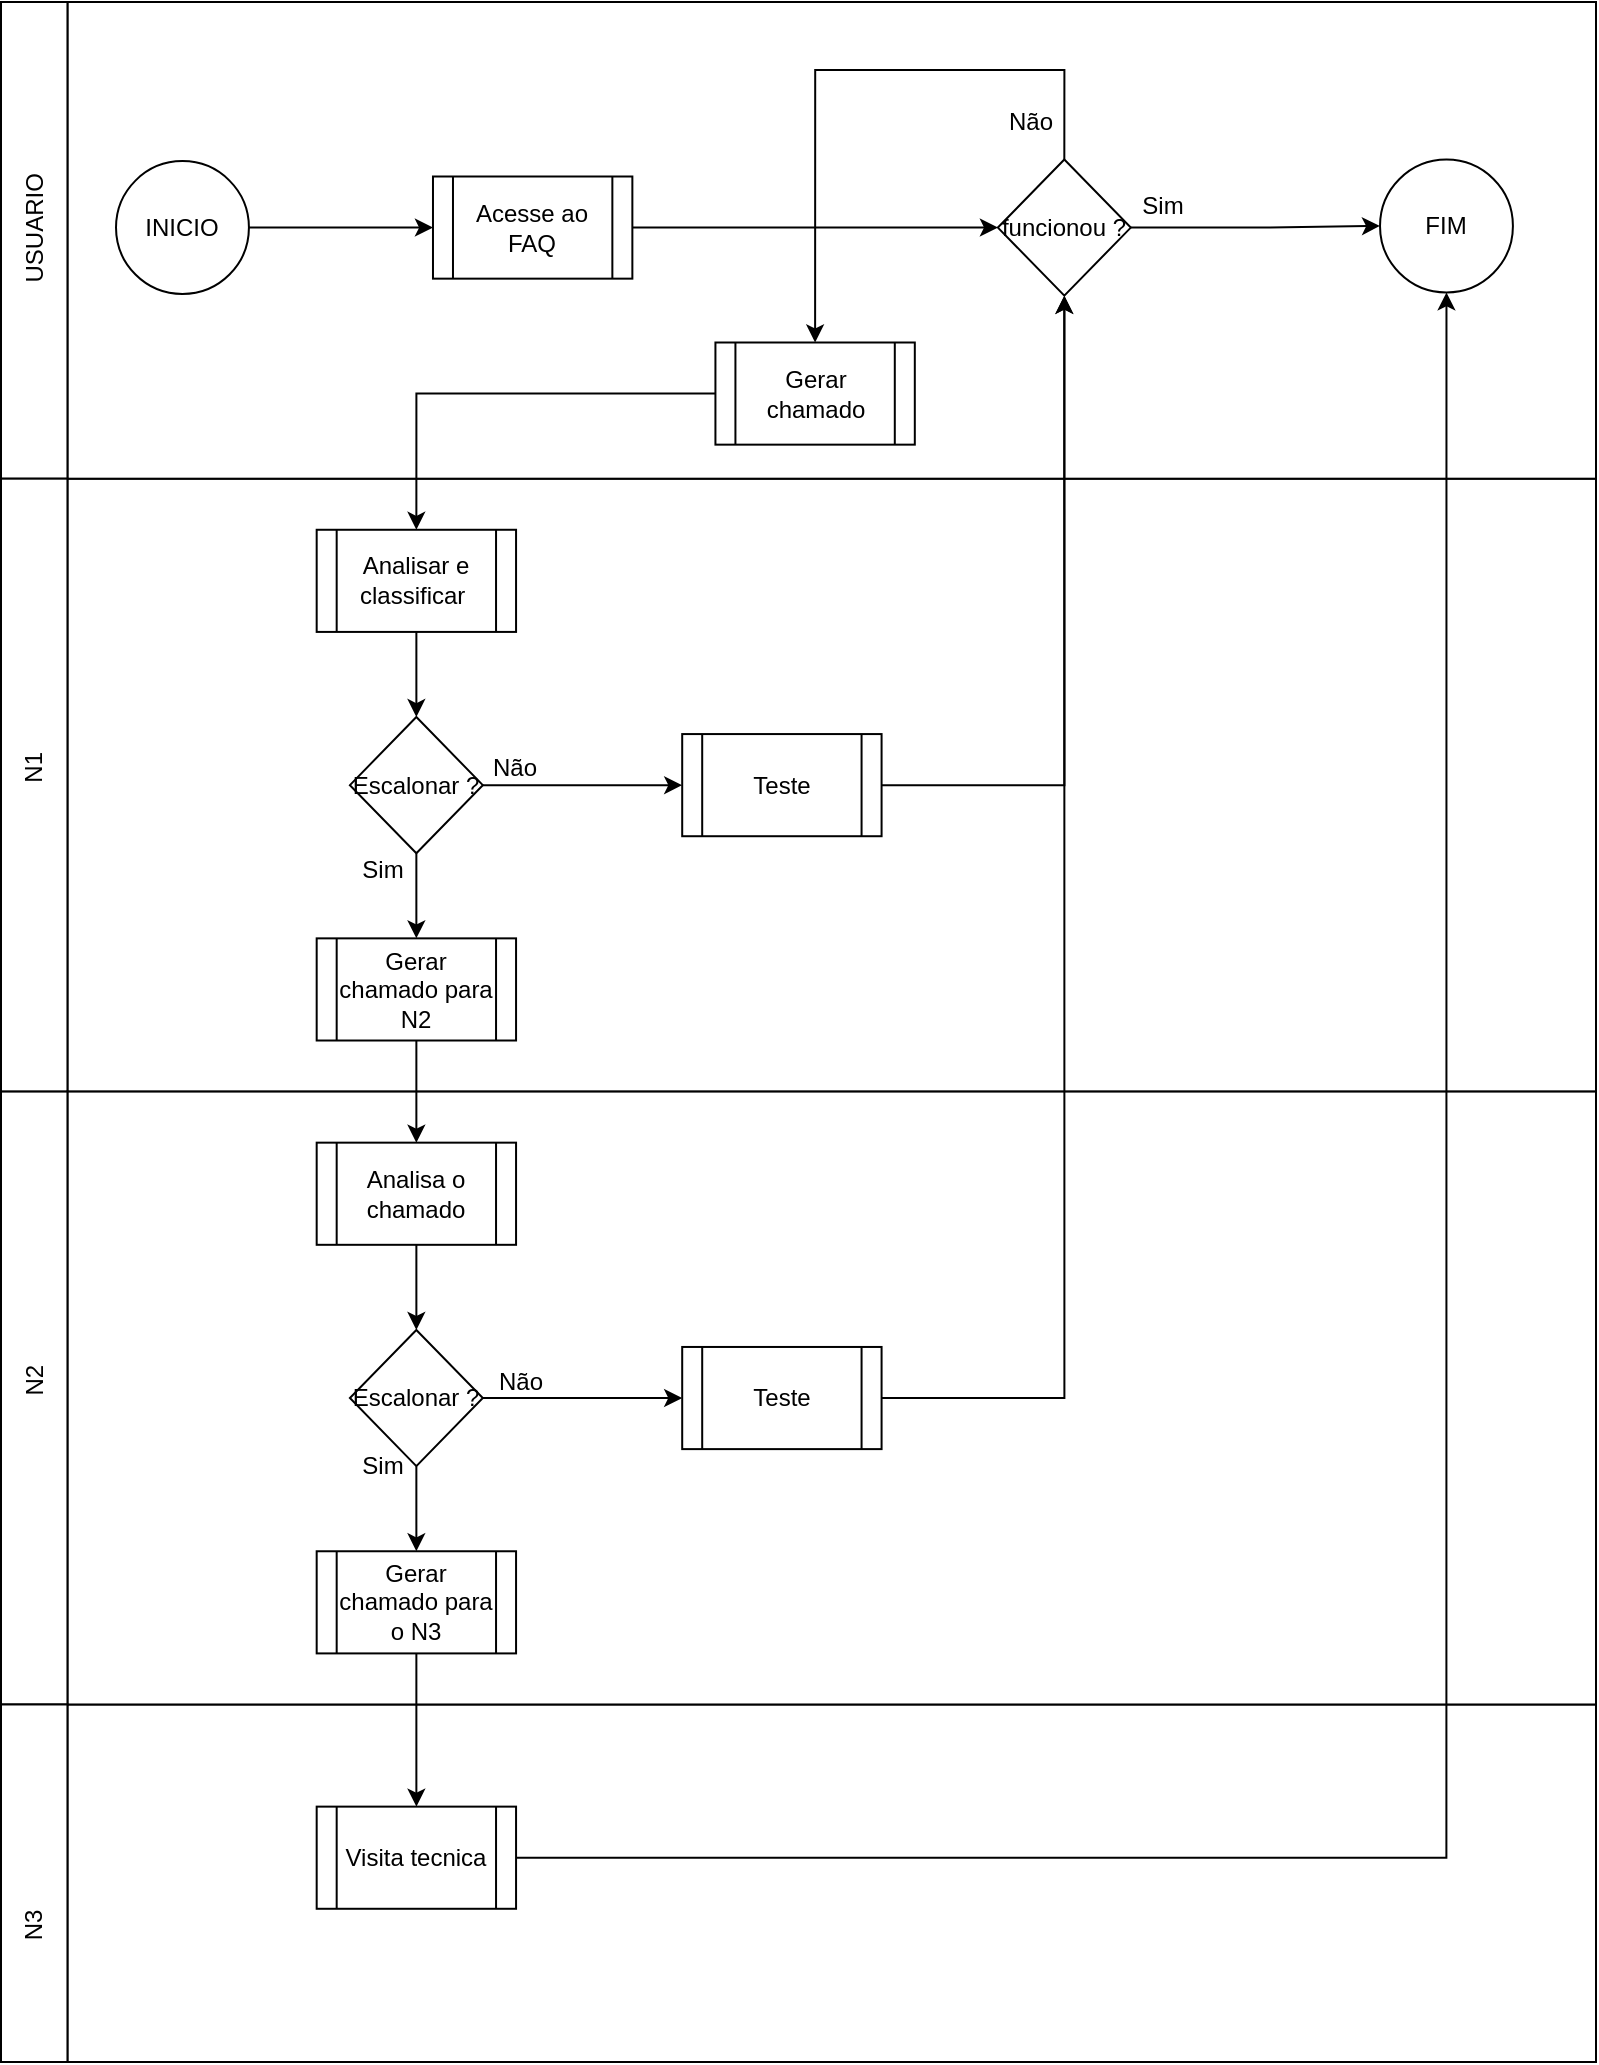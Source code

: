 <mxfile version="13.7.9" type="device"><diagram id="N1S4OgXyi4jSH0serEFk" name="Page-1"><mxGraphModel dx="1221" dy="722" grid="1" gridSize="10" guides="1" tooltips="1" connect="1" arrows="1" fold="1" page="1" pageScale="1" pageWidth="827" pageHeight="1169" math="0" shadow="0"><root><mxCell id="0"/><mxCell id="1" parent="0"/><mxCell id="1W0tZvVsVCitTPeDFJ_J-92" value="" style="group" vertex="1" connectable="0" parent="1"><mxGeometry x="12.5" y="10" width="797.5" height="1030" as="geometry"/></mxCell><mxCell id="1W0tZvVsVCitTPeDFJ_J-64" value="" style="rounded=0;whiteSpace=wrap;html=1;" vertex="1" parent="1W0tZvVsVCitTPeDFJ_J-92"><mxGeometry x="33.229" y="851.24" width="764.271" height="178.76" as="geometry"/></mxCell><mxCell id="1W0tZvVsVCitTPeDFJ_J-19" value="" style="rounded=0;whiteSpace=wrap;html=1;" vertex="1" parent="1W0tZvVsVCitTPeDFJ_J-92"><mxGeometry x="33.229" y="238.347" width="764.271" height="306.446" as="geometry"/></mxCell><mxCell id="1W0tZvVsVCitTPeDFJ_J-1" value="" style="rounded=0;whiteSpace=wrap;html=1;" vertex="1" parent="1W0tZvVsVCitTPeDFJ_J-92"><mxGeometry x="33.229" width="764.271" height="238.347" as="geometry"/></mxCell><mxCell id="1W0tZvVsVCitTPeDFJ_J-2" value="" style="rounded=0;whiteSpace=wrap;html=1;" vertex="1" parent="1W0tZvVsVCitTPeDFJ_J-92"><mxGeometry width="33.229" height="238.347" as="geometry"/></mxCell><mxCell id="1W0tZvVsVCitTPeDFJ_J-3" value="USUARIO" style="text;html=1;strokeColor=none;fillColor=none;align=center;verticalAlign=middle;whiteSpace=wrap;rounded=0;rotation=-90;" vertex="1" parent="1W0tZvVsVCitTPeDFJ_J-92"><mxGeometry x="-35.306" y="100.021" width="103.841" height="25.537" as="geometry"/></mxCell><mxCell id="1W0tZvVsVCitTPeDFJ_J-4" value="INICIO" style="ellipse;whiteSpace=wrap;html=1;aspect=fixed;" vertex="1" parent="1W0tZvVsVCitTPeDFJ_J-92"><mxGeometry x="57.504" y="79.56" width="66.458" height="66.458" as="geometry"/></mxCell><mxCell id="1W0tZvVsVCitTPeDFJ_J-5" value="Acesse ao FAQ" style="shape=process;whiteSpace=wrap;html=1;backgroundOutline=1;" vertex="1" parent="1W0tZvVsVCitTPeDFJ_J-92"><mxGeometry x="215.99" y="87.252" width="99.688" height="51.074" as="geometry"/></mxCell><mxCell id="1W0tZvVsVCitTPeDFJ_J-7" style="edgeStyle=orthogonalEdgeStyle;rounded=0;orthogonalLoop=1;jettySize=auto;html=1;exitX=1;exitY=0.5;exitDx=0;exitDy=0;entryX=0;entryY=0.5;entryDx=0;entryDy=0;" edge="1" parent="1W0tZvVsVCitTPeDFJ_J-92" source="1W0tZvVsVCitTPeDFJ_J-4" target="1W0tZvVsVCitTPeDFJ_J-5"><mxGeometry relative="1" as="geometry"/></mxCell><mxCell id="1W0tZvVsVCitTPeDFJ_J-8" value="funcionou ?" style="rhombus;whiteSpace=wrap;html=1;" vertex="1" parent="1W0tZvVsVCitTPeDFJ_J-92"><mxGeometry x="498.438" y="78.74" width="66.458" height="68.099" as="geometry"/></mxCell><mxCell id="1W0tZvVsVCitTPeDFJ_J-10" style="edgeStyle=orthogonalEdgeStyle;rounded=0;orthogonalLoop=1;jettySize=auto;html=1;exitX=1;exitY=0.5;exitDx=0;exitDy=0;" edge="1" parent="1W0tZvVsVCitTPeDFJ_J-92" source="1W0tZvVsVCitTPeDFJ_J-5" target="1W0tZvVsVCitTPeDFJ_J-8"><mxGeometry relative="1" as="geometry"/></mxCell><mxCell id="1W0tZvVsVCitTPeDFJ_J-11" value="Gerar chamado" style="shape=process;whiteSpace=wrap;html=1;backgroundOutline=1;" vertex="1" parent="1W0tZvVsVCitTPeDFJ_J-92"><mxGeometry x="357.214" y="170.248" width="99.688" height="51.074" as="geometry"/></mxCell><mxCell id="1W0tZvVsVCitTPeDFJ_J-12" style="edgeStyle=orthogonalEdgeStyle;rounded=0;orthogonalLoop=1;jettySize=auto;html=1;exitX=0.5;exitY=0;exitDx=0;exitDy=0;entryX=0.5;entryY=0;entryDx=0;entryDy=0;" edge="1" parent="1W0tZvVsVCitTPeDFJ_J-92" source="1W0tZvVsVCitTPeDFJ_J-8" target="1W0tZvVsVCitTPeDFJ_J-11"><mxGeometry relative="1" as="geometry"><Array as="points"><mxPoint x="531.667" y="34.05"/><mxPoint x="407.057" y="34.05"/></Array></mxGeometry></mxCell><mxCell id="1W0tZvVsVCitTPeDFJ_J-13" value="FIM" style="ellipse;whiteSpace=wrap;html=1;aspect=fixed;" vertex="1" parent="1W0tZvVsVCitTPeDFJ_J-92"><mxGeometry x="689.505" y="78.74" width="66.458" height="66.458" as="geometry"/></mxCell><mxCell id="1W0tZvVsVCitTPeDFJ_J-14" style="edgeStyle=orthogonalEdgeStyle;rounded=0;orthogonalLoop=1;jettySize=auto;html=1;exitX=1;exitY=0.5;exitDx=0;exitDy=0;entryX=0;entryY=0.5;entryDx=0;entryDy=0;" edge="1" parent="1W0tZvVsVCitTPeDFJ_J-92" source="1W0tZvVsVCitTPeDFJ_J-8" target="1W0tZvVsVCitTPeDFJ_J-13"><mxGeometry relative="1" as="geometry"/></mxCell><mxCell id="1W0tZvVsVCitTPeDFJ_J-15" value="Não" style="text;html=1;strokeColor=none;fillColor=none;align=center;verticalAlign=middle;whiteSpace=wrap;rounded=0;" vertex="1" parent="1W0tZvVsVCitTPeDFJ_J-92"><mxGeometry x="498.438" y="51.074" width="33.229" height="17.025" as="geometry"/></mxCell><mxCell id="1W0tZvVsVCitTPeDFJ_J-17" value="Sim" style="text;html=1;strokeColor=none;fillColor=none;align=center;verticalAlign=middle;whiteSpace=wrap;rounded=0;" vertex="1" parent="1W0tZvVsVCitTPeDFJ_J-92"><mxGeometry x="564.896" y="93.636" width="33.229" height="17.025" as="geometry"/></mxCell><mxCell id="1W0tZvVsVCitTPeDFJ_J-21" value="" style="rounded=0;whiteSpace=wrap;html=1;" vertex="1" parent="1W0tZvVsVCitTPeDFJ_J-92"><mxGeometry y="238.347" width="33.229" height="306.446" as="geometry"/></mxCell><mxCell id="1W0tZvVsVCitTPeDFJ_J-22" value="N1" style="text;html=1;strokeColor=none;fillColor=none;align=center;verticalAlign=middle;whiteSpace=wrap;rounded=0;rotation=-90;" vertex="1" parent="1W0tZvVsVCitTPeDFJ_J-92"><mxGeometry y="374.545" width="33.229" height="17.025" as="geometry"/></mxCell><mxCell id="1W0tZvVsVCitTPeDFJ_J-23" value="Analisar e classificar&amp;nbsp;" style="shape=process;whiteSpace=wrap;html=1;backgroundOutline=1;" vertex="1" parent="1W0tZvVsVCitTPeDFJ_J-92"><mxGeometry x="157.839" y="263.884" width="99.688" height="51.074" as="geometry"/></mxCell><mxCell id="1W0tZvVsVCitTPeDFJ_J-43" style="edgeStyle=orthogonalEdgeStyle;rounded=0;orthogonalLoop=1;jettySize=auto;html=1;exitX=0;exitY=0.5;exitDx=0;exitDy=0;entryX=0.5;entryY=0;entryDx=0;entryDy=0;" edge="1" parent="1W0tZvVsVCitTPeDFJ_J-92" source="1W0tZvVsVCitTPeDFJ_J-11" target="1W0tZvVsVCitTPeDFJ_J-23"><mxGeometry relative="1" as="geometry"/></mxCell><mxCell id="1W0tZvVsVCitTPeDFJ_J-34" value="Escalonar ?" style="rhombus;whiteSpace=wrap;html=1;" vertex="1" parent="1W0tZvVsVCitTPeDFJ_J-92"><mxGeometry x="174.453" y="357.521" width="66.458" height="68.099" as="geometry"/></mxCell><mxCell id="1W0tZvVsVCitTPeDFJ_J-44" style="edgeStyle=orthogonalEdgeStyle;rounded=0;orthogonalLoop=1;jettySize=auto;html=1;exitX=0.5;exitY=1;exitDx=0;exitDy=0;entryX=0.5;entryY=0;entryDx=0;entryDy=0;" edge="1" parent="1W0tZvVsVCitTPeDFJ_J-92" source="1W0tZvVsVCitTPeDFJ_J-23" target="1W0tZvVsVCitTPeDFJ_J-34"><mxGeometry relative="1" as="geometry"/></mxCell><mxCell id="1W0tZvVsVCitTPeDFJ_J-38" value="Não" style="text;html=1;strokeColor=none;fillColor=none;align=center;verticalAlign=middle;whiteSpace=wrap;rounded=0;" vertex="1" parent="1W0tZvVsVCitTPeDFJ_J-92"><mxGeometry x="240.911" y="374.545" width="33.229" height="17.025" as="geometry"/></mxCell><mxCell id="1W0tZvVsVCitTPeDFJ_J-39" value="Sim" style="text;html=1;strokeColor=none;fillColor=none;align=center;verticalAlign=middle;whiteSpace=wrap;rounded=0;" vertex="1" parent="1W0tZvVsVCitTPeDFJ_J-92"><mxGeometry x="174.453" y="425.62" width="33.229" height="17.025" as="geometry"/></mxCell><mxCell id="1W0tZvVsVCitTPeDFJ_J-46" style="edgeStyle=orthogonalEdgeStyle;rounded=0;orthogonalLoop=1;jettySize=auto;html=1;exitX=1;exitY=0.5;exitDx=0;exitDy=0;entryX=0.5;entryY=1;entryDx=0;entryDy=0;" edge="1" parent="1W0tZvVsVCitTPeDFJ_J-92" source="1W0tZvVsVCitTPeDFJ_J-40" target="1W0tZvVsVCitTPeDFJ_J-8"><mxGeometry relative="1" as="geometry"/></mxCell><mxCell id="1W0tZvVsVCitTPeDFJ_J-40" value="Teste" style="shape=process;whiteSpace=wrap;html=1;backgroundOutline=1;" vertex="1" parent="1W0tZvVsVCitTPeDFJ_J-92"><mxGeometry x="340.599" y="366.033" width="99.688" height="51.074" as="geometry"/></mxCell><mxCell id="1W0tZvVsVCitTPeDFJ_J-45" style="edgeStyle=orthogonalEdgeStyle;rounded=0;orthogonalLoop=1;jettySize=auto;html=1;exitX=1;exitY=0.5;exitDx=0;exitDy=0;entryX=0;entryY=0.5;entryDx=0;entryDy=0;" edge="1" parent="1W0tZvVsVCitTPeDFJ_J-92" source="1W0tZvVsVCitTPeDFJ_J-34" target="1W0tZvVsVCitTPeDFJ_J-40"><mxGeometry relative="1" as="geometry"/></mxCell><mxCell id="1W0tZvVsVCitTPeDFJ_J-47" value="" style="rounded=0;whiteSpace=wrap;html=1;" vertex="1" parent="1W0tZvVsVCitTPeDFJ_J-92"><mxGeometry x="33.229" y="544.793" width="764.271" height="306.446" as="geometry"/></mxCell><mxCell id="1W0tZvVsVCitTPeDFJ_J-48" value="" style="rounded=0;whiteSpace=wrap;html=1;" vertex="1" parent="1W0tZvVsVCitTPeDFJ_J-92"><mxGeometry y="544.793" width="33.229" height="306.446" as="geometry"/></mxCell><mxCell id="1W0tZvVsVCitTPeDFJ_J-49" value="N2" style="text;html=1;strokeColor=none;fillColor=none;align=center;verticalAlign=middle;whiteSpace=wrap;rounded=0;rotation=-90;" vertex="1" parent="1W0tZvVsVCitTPeDFJ_J-92"><mxGeometry y="680.992" width="33.229" height="17.025" as="geometry"/></mxCell><mxCell id="1W0tZvVsVCitTPeDFJ_J-50" value="Gerar chamado para N2" style="shape=process;whiteSpace=wrap;html=1;backgroundOutline=1;" vertex="1" parent="1W0tZvVsVCitTPeDFJ_J-92"><mxGeometry x="157.839" y="468.182" width="99.688" height="51.074" as="geometry"/></mxCell><mxCell id="1W0tZvVsVCitTPeDFJ_J-52" style="edgeStyle=orthogonalEdgeStyle;rounded=0;orthogonalLoop=1;jettySize=auto;html=1;exitX=0.5;exitY=1;exitDx=0;exitDy=0;entryX=0.5;entryY=0;entryDx=0;entryDy=0;" edge="1" parent="1W0tZvVsVCitTPeDFJ_J-92" source="1W0tZvVsVCitTPeDFJ_J-34" target="1W0tZvVsVCitTPeDFJ_J-50"><mxGeometry relative="1" as="geometry"/></mxCell><mxCell id="1W0tZvVsVCitTPeDFJ_J-53" value="Analisa o chamado" style="shape=process;whiteSpace=wrap;html=1;backgroundOutline=1;" vertex="1" parent="1W0tZvVsVCitTPeDFJ_J-92"><mxGeometry x="157.839" y="570.331" width="99.688" height="51.074" as="geometry"/></mxCell><mxCell id="1W0tZvVsVCitTPeDFJ_J-54" style="edgeStyle=orthogonalEdgeStyle;rounded=0;orthogonalLoop=1;jettySize=auto;html=1;exitX=0.5;exitY=1;exitDx=0;exitDy=0;entryX=0.5;entryY=0;entryDx=0;entryDy=0;" edge="1" parent="1W0tZvVsVCitTPeDFJ_J-92" source="1W0tZvVsVCitTPeDFJ_J-50" target="1W0tZvVsVCitTPeDFJ_J-53"><mxGeometry relative="1" as="geometry"/></mxCell><mxCell id="1W0tZvVsVCitTPeDFJ_J-55" value="Escalonar ?" style="rhombus;whiteSpace=wrap;html=1;" vertex="1" parent="1W0tZvVsVCitTPeDFJ_J-92"><mxGeometry x="174.453" y="663.967" width="66.458" height="68.099" as="geometry"/></mxCell><mxCell id="1W0tZvVsVCitTPeDFJ_J-56" style="edgeStyle=orthogonalEdgeStyle;rounded=0;orthogonalLoop=1;jettySize=auto;html=1;exitX=0.5;exitY=1;exitDx=0;exitDy=0;entryX=0.5;entryY=0;entryDx=0;entryDy=0;" edge="1" parent="1W0tZvVsVCitTPeDFJ_J-92" source="1W0tZvVsVCitTPeDFJ_J-53" target="1W0tZvVsVCitTPeDFJ_J-55"><mxGeometry relative="1" as="geometry"/></mxCell><mxCell id="1W0tZvVsVCitTPeDFJ_J-59" style="edgeStyle=orthogonalEdgeStyle;rounded=0;orthogonalLoop=1;jettySize=auto;html=1;exitX=1;exitY=0.5;exitDx=0;exitDy=0;entryX=0.5;entryY=1;entryDx=0;entryDy=0;" edge="1" parent="1W0tZvVsVCitTPeDFJ_J-92" source="1W0tZvVsVCitTPeDFJ_J-57" target="1W0tZvVsVCitTPeDFJ_J-8"><mxGeometry relative="1" as="geometry"/></mxCell><mxCell id="1W0tZvVsVCitTPeDFJ_J-57" value="Teste" style="shape=process;whiteSpace=wrap;html=1;backgroundOutline=1;" vertex="1" parent="1W0tZvVsVCitTPeDFJ_J-92"><mxGeometry x="340.599" y="672.479" width="99.688" height="51.074" as="geometry"/></mxCell><mxCell id="1W0tZvVsVCitTPeDFJ_J-58" style="edgeStyle=orthogonalEdgeStyle;rounded=0;orthogonalLoop=1;jettySize=auto;html=1;exitX=1;exitY=0.5;exitDx=0;exitDy=0;entryX=0;entryY=0.5;entryDx=0;entryDy=0;" edge="1" parent="1W0tZvVsVCitTPeDFJ_J-92" source="1W0tZvVsVCitTPeDFJ_J-55" target="1W0tZvVsVCitTPeDFJ_J-57"><mxGeometry relative="1" as="geometry"/></mxCell><mxCell id="1W0tZvVsVCitTPeDFJ_J-60" value="Não" style="text;html=1;strokeColor=none;fillColor=none;align=center;verticalAlign=middle;whiteSpace=wrap;rounded=0;" vertex="1" parent="1W0tZvVsVCitTPeDFJ_J-92"><mxGeometry x="243.404" y="680.992" width="33.229" height="17.025" as="geometry"/></mxCell><mxCell id="1W0tZvVsVCitTPeDFJ_J-61" value="Gerar chamado para o N3" style="shape=process;whiteSpace=wrap;html=1;backgroundOutline=1;" vertex="1" parent="1W0tZvVsVCitTPeDFJ_J-92"><mxGeometry x="157.839" y="774.628" width="99.688" height="51.074" as="geometry"/></mxCell><mxCell id="1W0tZvVsVCitTPeDFJ_J-62" style="edgeStyle=orthogonalEdgeStyle;rounded=0;orthogonalLoop=1;jettySize=auto;html=1;exitX=0.5;exitY=1;exitDx=0;exitDy=0;entryX=0.5;entryY=0;entryDx=0;entryDy=0;" edge="1" parent="1W0tZvVsVCitTPeDFJ_J-92" source="1W0tZvVsVCitTPeDFJ_J-55" target="1W0tZvVsVCitTPeDFJ_J-61"><mxGeometry relative="1" as="geometry"/></mxCell><mxCell id="1W0tZvVsVCitTPeDFJ_J-63" value="Sim" style="text;html=1;strokeColor=none;fillColor=none;align=center;verticalAlign=middle;whiteSpace=wrap;rounded=0;" vertex="1" parent="1W0tZvVsVCitTPeDFJ_J-92"><mxGeometry x="174.453" y="723.554" width="33.229" height="17.025" as="geometry"/></mxCell><mxCell id="1W0tZvVsVCitTPeDFJ_J-65" value="" style="rounded=0;whiteSpace=wrap;html=1;" vertex="1" parent="1W0tZvVsVCitTPeDFJ_J-92"><mxGeometry y="851.24" width="33.229" height="178.76" as="geometry"/></mxCell><mxCell id="1W0tZvVsVCitTPeDFJ_J-67" value="N3" style="text;html=1;strokeColor=none;fillColor=none;align=center;verticalAlign=middle;whiteSpace=wrap;rounded=0;rotation=-90;" vertex="1" parent="1W0tZvVsVCitTPeDFJ_J-92"><mxGeometry y="953.388" width="33.229" height="17.025" as="geometry"/></mxCell><mxCell id="1W0tZvVsVCitTPeDFJ_J-90" style="edgeStyle=orthogonalEdgeStyle;rounded=0;orthogonalLoop=1;jettySize=auto;html=1;exitX=1;exitY=0.5;exitDx=0;exitDy=0;entryX=0.5;entryY=1;entryDx=0;entryDy=0;" edge="1" parent="1W0tZvVsVCitTPeDFJ_J-92" source="1W0tZvVsVCitTPeDFJ_J-76" target="1W0tZvVsVCitTPeDFJ_J-13"><mxGeometry relative="1" as="geometry"/></mxCell><mxCell id="1W0tZvVsVCitTPeDFJ_J-76" value="Visita tecnica&lt;br&gt;" style="shape=process;whiteSpace=wrap;html=1;backgroundOutline=1;" vertex="1" parent="1W0tZvVsVCitTPeDFJ_J-92"><mxGeometry x="157.839" y="902.314" width="99.688" height="51.074" as="geometry"/></mxCell><mxCell id="1W0tZvVsVCitTPeDFJ_J-89" style="edgeStyle=orthogonalEdgeStyle;rounded=0;orthogonalLoop=1;jettySize=auto;html=1;exitX=0.5;exitY=1;exitDx=0;exitDy=0;entryX=0.5;entryY=0;entryDx=0;entryDy=0;" edge="1" parent="1W0tZvVsVCitTPeDFJ_J-92" source="1W0tZvVsVCitTPeDFJ_J-61" target="1W0tZvVsVCitTPeDFJ_J-76"><mxGeometry relative="1" as="geometry"/></mxCell></root></mxGraphModel></diagram></mxfile>